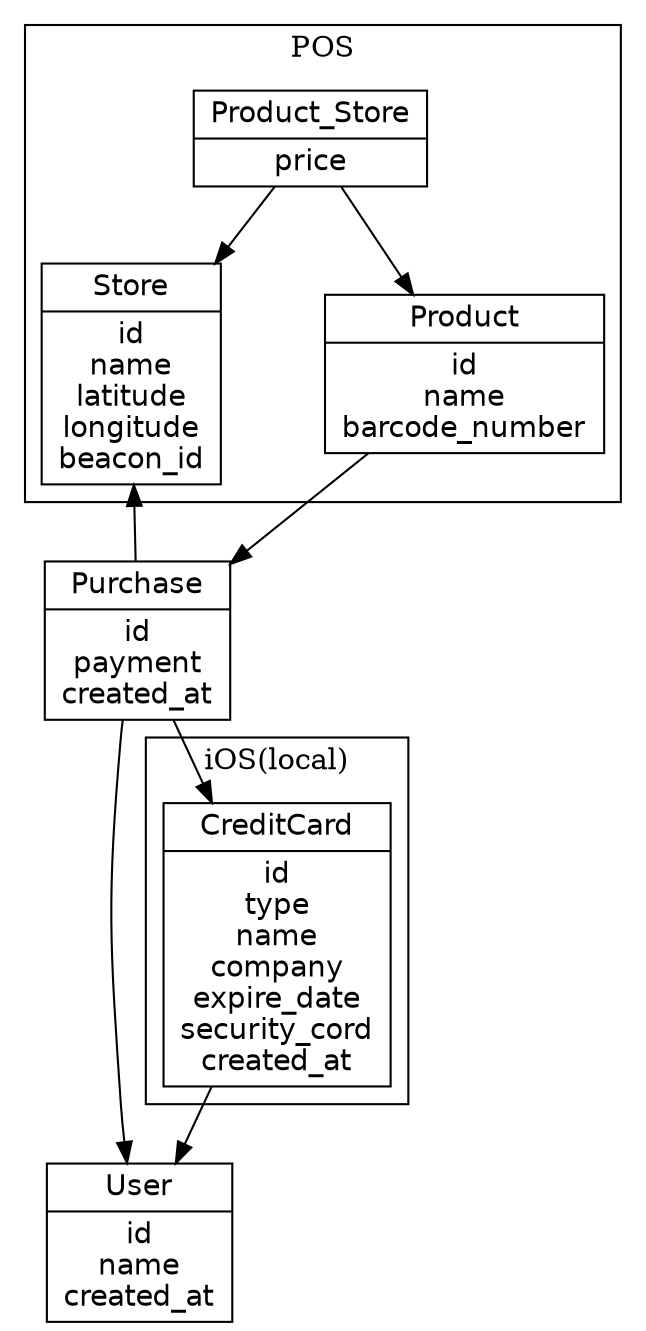 digraph G {
   graph [size = "14, 11"];
   graph [nodesep = 0.7];
   node [shape = record, height = 0.01,
         fontname = "Helvetica", fontsize = 14];

   User [label = "{User|id\nname\ncreated_at}"];
   Purchase [label = "{Purchase|id\npayment\ncreated_at}"];

   subgraph cluster_0 {
      label = "POS"
      Store [label = "{Store|id\nname\nlatitude\nlongitude\nbeacon_id}"];
      Product [label = "{Product|id\nname\nbarcode_number}"];
      Product_Store [label = "{Product_Store|price}"];
   }

   subgraph cluster_1 {
      label = "iOS(local)"
      CreditCard [label = "{CreditCard|id\ntype\nname\ncompany\nexpire_date\nsecurity_cord\ncreated_at}"];
   }

   Purchase -> Store;
   Purchase -> User;
   Purchase -> CreditCard;
   Product_Store -> Store ;
   Product_Store -> Product ;
   Product -> Purchase;
   CreditCard -> User;
}